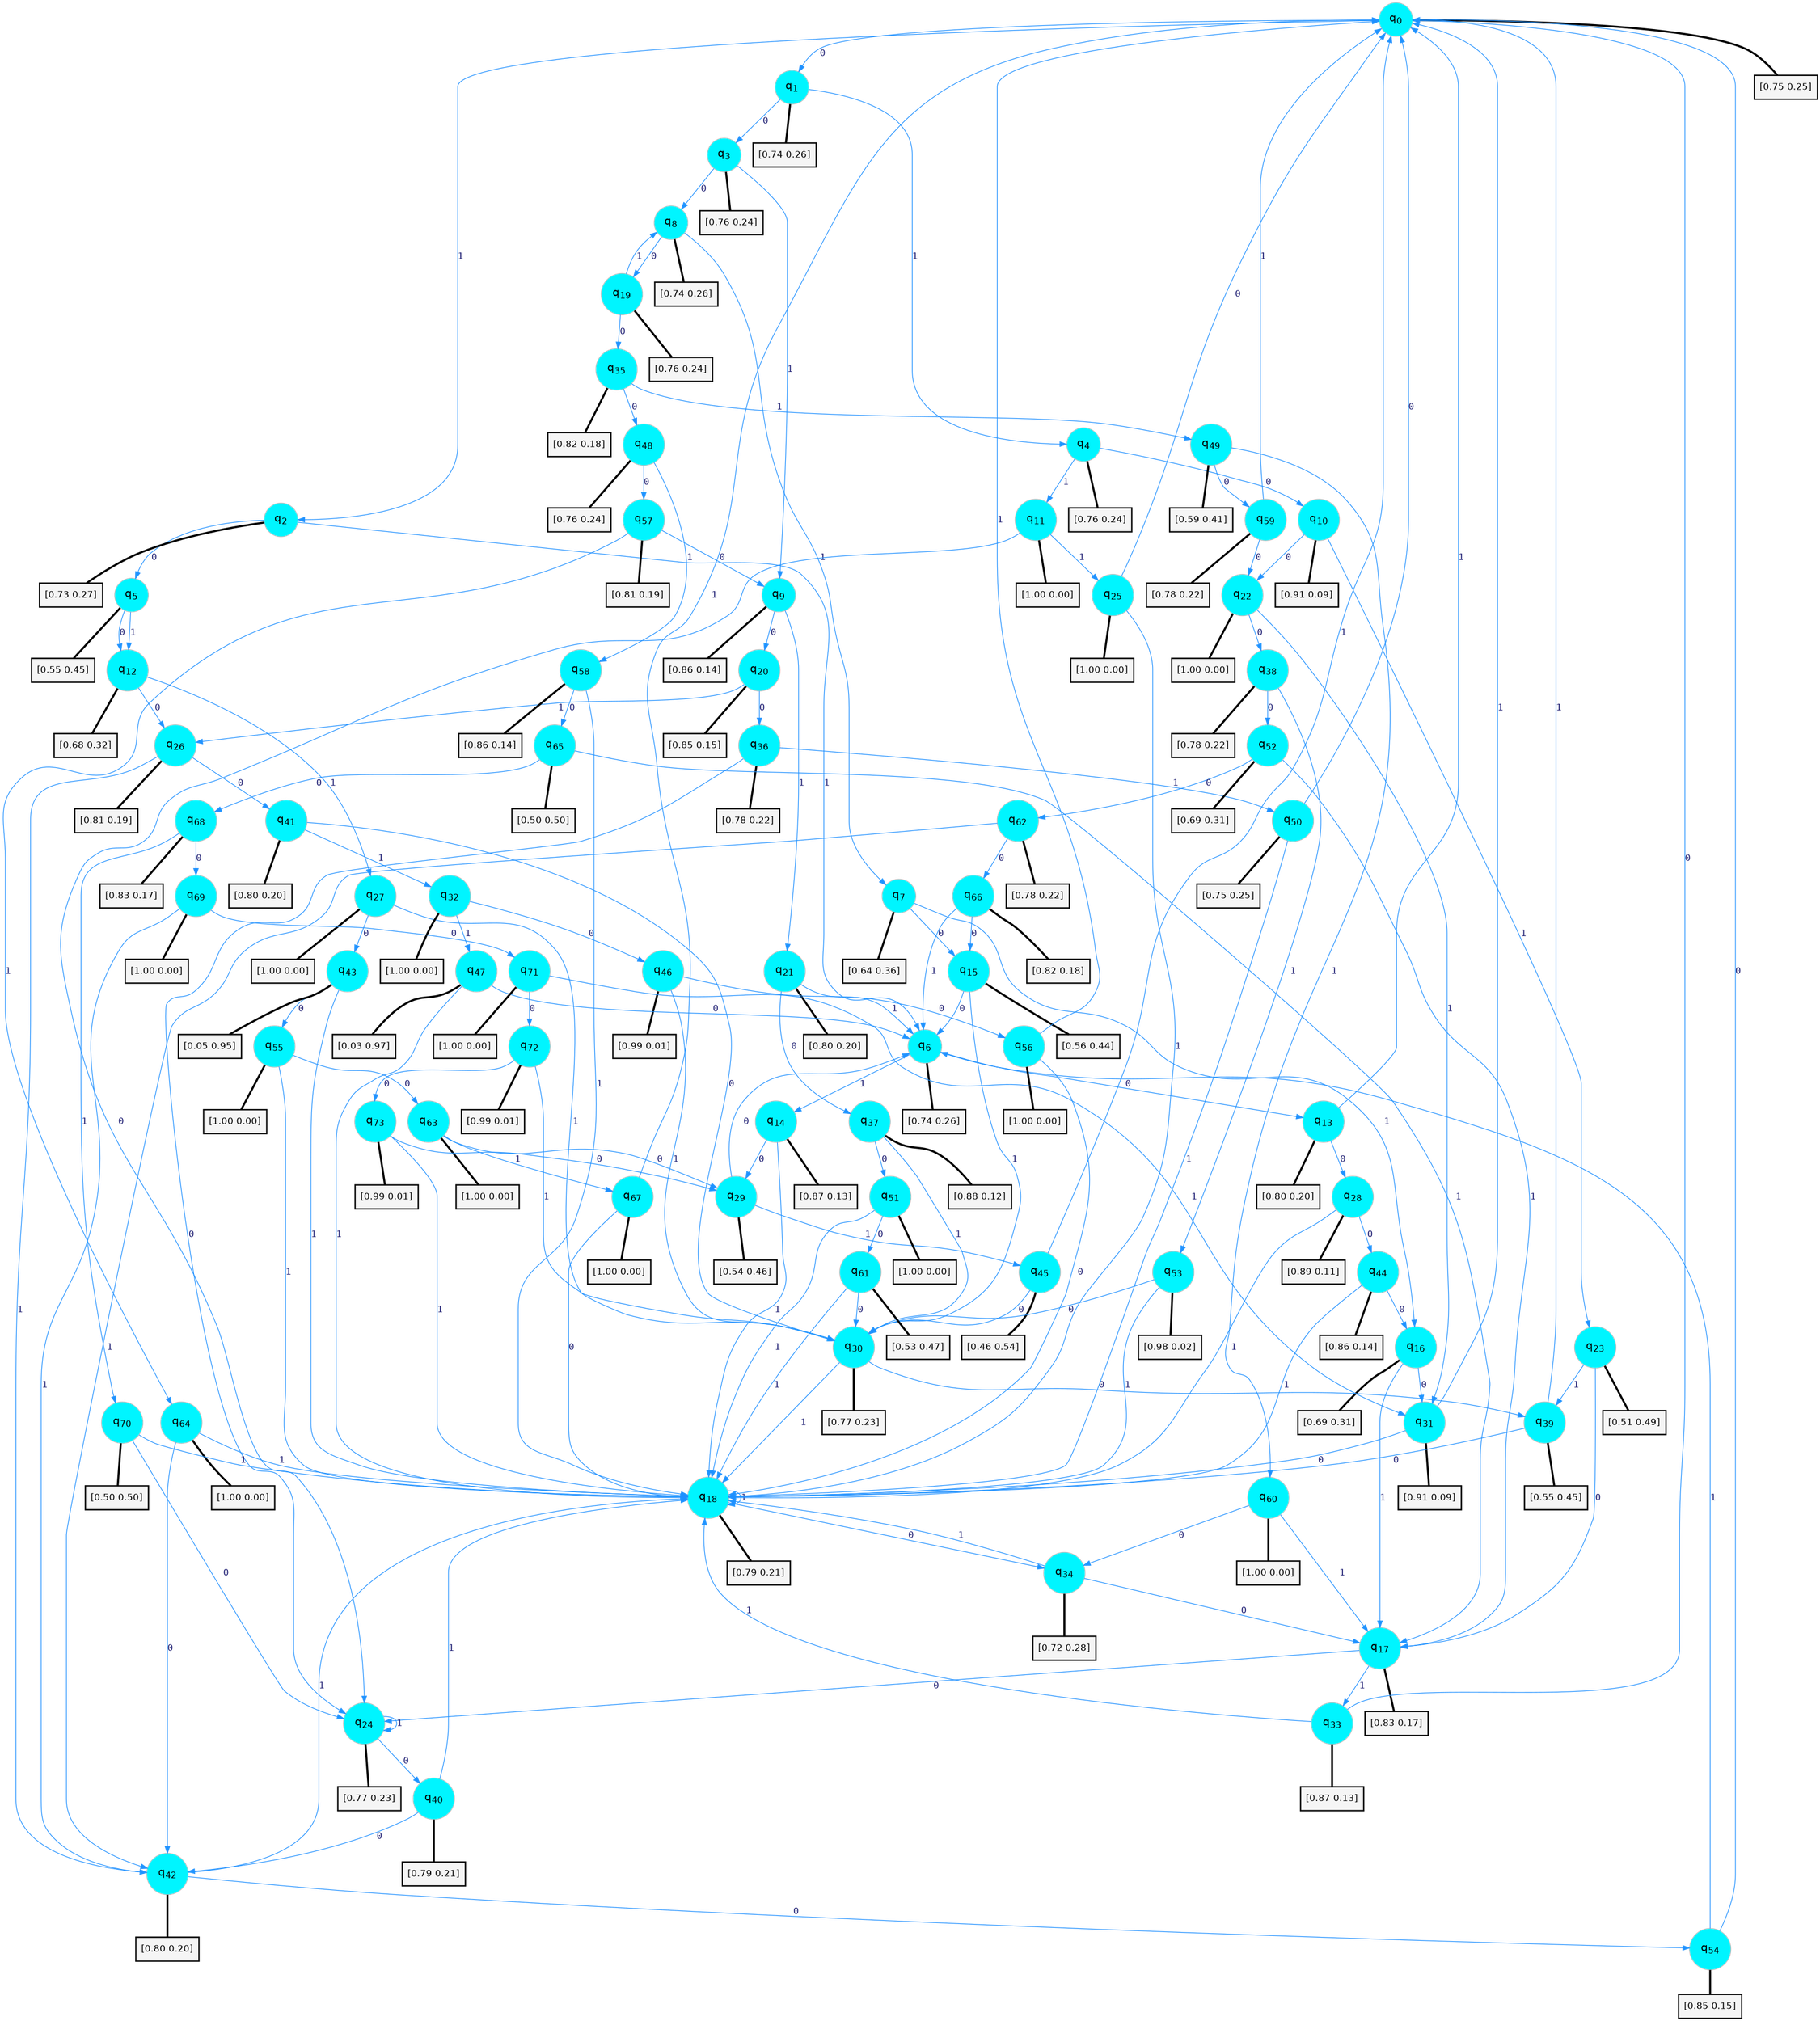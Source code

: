 digraph G {
graph [
bgcolor=transparent, dpi=300, rankdir=TD, size="40,25"];
node [
color=gray, fillcolor=turquoise1, fontcolor=black, fontname=Helvetica, fontsize=16, fontweight=bold, shape=circle, style=filled];
edge [
arrowsize=1, color=dodgerblue1, fontcolor=midnightblue, fontname=courier, fontweight=bold, penwidth=1, style=solid, weight=20];
0[label=<q<SUB>0</SUB>>];
1[label=<q<SUB>1</SUB>>];
2[label=<q<SUB>2</SUB>>];
3[label=<q<SUB>3</SUB>>];
4[label=<q<SUB>4</SUB>>];
5[label=<q<SUB>5</SUB>>];
6[label=<q<SUB>6</SUB>>];
7[label=<q<SUB>7</SUB>>];
8[label=<q<SUB>8</SUB>>];
9[label=<q<SUB>9</SUB>>];
10[label=<q<SUB>10</SUB>>];
11[label=<q<SUB>11</SUB>>];
12[label=<q<SUB>12</SUB>>];
13[label=<q<SUB>13</SUB>>];
14[label=<q<SUB>14</SUB>>];
15[label=<q<SUB>15</SUB>>];
16[label=<q<SUB>16</SUB>>];
17[label=<q<SUB>17</SUB>>];
18[label=<q<SUB>18</SUB>>];
19[label=<q<SUB>19</SUB>>];
20[label=<q<SUB>20</SUB>>];
21[label=<q<SUB>21</SUB>>];
22[label=<q<SUB>22</SUB>>];
23[label=<q<SUB>23</SUB>>];
24[label=<q<SUB>24</SUB>>];
25[label=<q<SUB>25</SUB>>];
26[label=<q<SUB>26</SUB>>];
27[label=<q<SUB>27</SUB>>];
28[label=<q<SUB>28</SUB>>];
29[label=<q<SUB>29</SUB>>];
30[label=<q<SUB>30</SUB>>];
31[label=<q<SUB>31</SUB>>];
32[label=<q<SUB>32</SUB>>];
33[label=<q<SUB>33</SUB>>];
34[label=<q<SUB>34</SUB>>];
35[label=<q<SUB>35</SUB>>];
36[label=<q<SUB>36</SUB>>];
37[label=<q<SUB>37</SUB>>];
38[label=<q<SUB>38</SUB>>];
39[label=<q<SUB>39</SUB>>];
40[label=<q<SUB>40</SUB>>];
41[label=<q<SUB>41</SUB>>];
42[label=<q<SUB>42</SUB>>];
43[label=<q<SUB>43</SUB>>];
44[label=<q<SUB>44</SUB>>];
45[label=<q<SUB>45</SUB>>];
46[label=<q<SUB>46</SUB>>];
47[label=<q<SUB>47</SUB>>];
48[label=<q<SUB>48</SUB>>];
49[label=<q<SUB>49</SUB>>];
50[label=<q<SUB>50</SUB>>];
51[label=<q<SUB>51</SUB>>];
52[label=<q<SUB>52</SUB>>];
53[label=<q<SUB>53</SUB>>];
54[label=<q<SUB>54</SUB>>];
55[label=<q<SUB>55</SUB>>];
56[label=<q<SUB>56</SUB>>];
57[label=<q<SUB>57</SUB>>];
58[label=<q<SUB>58</SUB>>];
59[label=<q<SUB>59</SUB>>];
60[label=<q<SUB>60</SUB>>];
61[label=<q<SUB>61</SUB>>];
62[label=<q<SUB>62</SUB>>];
63[label=<q<SUB>63</SUB>>];
64[label=<q<SUB>64</SUB>>];
65[label=<q<SUB>65</SUB>>];
66[label=<q<SUB>66</SUB>>];
67[label=<q<SUB>67</SUB>>];
68[label=<q<SUB>68</SUB>>];
69[label=<q<SUB>69</SUB>>];
70[label=<q<SUB>70</SUB>>];
71[label=<q<SUB>71</SUB>>];
72[label=<q<SUB>72</SUB>>];
73[label=<q<SUB>73</SUB>>];
74[label="[0.75 0.25]", shape=box,fontcolor=black, fontname=Helvetica, fontsize=14, penwidth=2, fillcolor=whitesmoke,color=black];
75[label="[0.74 0.26]", shape=box,fontcolor=black, fontname=Helvetica, fontsize=14, penwidth=2, fillcolor=whitesmoke,color=black];
76[label="[0.73 0.27]", shape=box,fontcolor=black, fontname=Helvetica, fontsize=14, penwidth=2, fillcolor=whitesmoke,color=black];
77[label="[0.76 0.24]", shape=box,fontcolor=black, fontname=Helvetica, fontsize=14, penwidth=2, fillcolor=whitesmoke,color=black];
78[label="[0.76 0.24]", shape=box,fontcolor=black, fontname=Helvetica, fontsize=14, penwidth=2, fillcolor=whitesmoke,color=black];
79[label="[0.55 0.45]", shape=box,fontcolor=black, fontname=Helvetica, fontsize=14, penwidth=2, fillcolor=whitesmoke,color=black];
80[label="[0.74 0.26]", shape=box,fontcolor=black, fontname=Helvetica, fontsize=14, penwidth=2, fillcolor=whitesmoke,color=black];
81[label="[0.64 0.36]", shape=box,fontcolor=black, fontname=Helvetica, fontsize=14, penwidth=2, fillcolor=whitesmoke,color=black];
82[label="[0.74 0.26]", shape=box,fontcolor=black, fontname=Helvetica, fontsize=14, penwidth=2, fillcolor=whitesmoke,color=black];
83[label="[0.86 0.14]", shape=box,fontcolor=black, fontname=Helvetica, fontsize=14, penwidth=2, fillcolor=whitesmoke,color=black];
84[label="[0.91 0.09]", shape=box,fontcolor=black, fontname=Helvetica, fontsize=14, penwidth=2, fillcolor=whitesmoke,color=black];
85[label="[1.00 0.00]", shape=box,fontcolor=black, fontname=Helvetica, fontsize=14, penwidth=2, fillcolor=whitesmoke,color=black];
86[label="[0.68 0.32]", shape=box,fontcolor=black, fontname=Helvetica, fontsize=14, penwidth=2, fillcolor=whitesmoke,color=black];
87[label="[0.80 0.20]", shape=box,fontcolor=black, fontname=Helvetica, fontsize=14, penwidth=2, fillcolor=whitesmoke,color=black];
88[label="[0.87 0.13]", shape=box,fontcolor=black, fontname=Helvetica, fontsize=14, penwidth=2, fillcolor=whitesmoke,color=black];
89[label="[0.56 0.44]", shape=box,fontcolor=black, fontname=Helvetica, fontsize=14, penwidth=2, fillcolor=whitesmoke,color=black];
90[label="[0.69 0.31]", shape=box,fontcolor=black, fontname=Helvetica, fontsize=14, penwidth=2, fillcolor=whitesmoke,color=black];
91[label="[0.83 0.17]", shape=box,fontcolor=black, fontname=Helvetica, fontsize=14, penwidth=2, fillcolor=whitesmoke,color=black];
92[label="[0.79 0.21]", shape=box,fontcolor=black, fontname=Helvetica, fontsize=14, penwidth=2, fillcolor=whitesmoke,color=black];
93[label="[0.76 0.24]", shape=box,fontcolor=black, fontname=Helvetica, fontsize=14, penwidth=2, fillcolor=whitesmoke,color=black];
94[label="[0.85 0.15]", shape=box,fontcolor=black, fontname=Helvetica, fontsize=14, penwidth=2, fillcolor=whitesmoke,color=black];
95[label="[0.80 0.20]", shape=box,fontcolor=black, fontname=Helvetica, fontsize=14, penwidth=2, fillcolor=whitesmoke,color=black];
96[label="[1.00 0.00]", shape=box,fontcolor=black, fontname=Helvetica, fontsize=14, penwidth=2, fillcolor=whitesmoke,color=black];
97[label="[0.51 0.49]", shape=box,fontcolor=black, fontname=Helvetica, fontsize=14, penwidth=2, fillcolor=whitesmoke,color=black];
98[label="[0.77 0.23]", shape=box,fontcolor=black, fontname=Helvetica, fontsize=14, penwidth=2, fillcolor=whitesmoke,color=black];
99[label="[1.00 0.00]", shape=box,fontcolor=black, fontname=Helvetica, fontsize=14, penwidth=2, fillcolor=whitesmoke,color=black];
100[label="[0.81 0.19]", shape=box,fontcolor=black, fontname=Helvetica, fontsize=14, penwidth=2, fillcolor=whitesmoke,color=black];
101[label="[1.00 0.00]", shape=box,fontcolor=black, fontname=Helvetica, fontsize=14, penwidth=2, fillcolor=whitesmoke,color=black];
102[label="[0.89 0.11]", shape=box,fontcolor=black, fontname=Helvetica, fontsize=14, penwidth=2, fillcolor=whitesmoke,color=black];
103[label="[0.54 0.46]", shape=box,fontcolor=black, fontname=Helvetica, fontsize=14, penwidth=2, fillcolor=whitesmoke,color=black];
104[label="[0.77 0.23]", shape=box,fontcolor=black, fontname=Helvetica, fontsize=14, penwidth=2, fillcolor=whitesmoke,color=black];
105[label="[0.91 0.09]", shape=box,fontcolor=black, fontname=Helvetica, fontsize=14, penwidth=2, fillcolor=whitesmoke,color=black];
106[label="[1.00 0.00]", shape=box,fontcolor=black, fontname=Helvetica, fontsize=14, penwidth=2, fillcolor=whitesmoke,color=black];
107[label="[0.87 0.13]", shape=box,fontcolor=black, fontname=Helvetica, fontsize=14, penwidth=2, fillcolor=whitesmoke,color=black];
108[label="[0.72 0.28]", shape=box,fontcolor=black, fontname=Helvetica, fontsize=14, penwidth=2, fillcolor=whitesmoke,color=black];
109[label="[0.82 0.18]", shape=box,fontcolor=black, fontname=Helvetica, fontsize=14, penwidth=2, fillcolor=whitesmoke,color=black];
110[label="[0.78 0.22]", shape=box,fontcolor=black, fontname=Helvetica, fontsize=14, penwidth=2, fillcolor=whitesmoke,color=black];
111[label="[0.88 0.12]", shape=box,fontcolor=black, fontname=Helvetica, fontsize=14, penwidth=2, fillcolor=whitesmoke,color=black];
112[label="[0.78 0.22]", shape=box,fontcolor=black, fontname=Helvetica, fontsize=14, penwidth=2, fillcolor=whitesmoke,color=black];
113[label="[0.55 0.45]", shape=box,fontcolor=black, fontname=Helvetica, fontsize=14, penwidth=2, fillcolor=whitesmoke,color=black];
114[label="[0.79 0.21]", shape=box,fontcolor=black, fontname=Helvetica, fontsize=14, penwidth=2, fillcolor=whitesmoke,color=black];
115[label="[0.80 0.20]", shape=box,fontcolor=black, fontname=Helvetica, fontsize=14, penwidth=2, fillcolor=whitesmoke,color=black];
116[label="[0.80 0.20]", shape=box,fontcolor=black, fontname=Helvetica, fontsize=14, penwidth=2, fillcolor=whitesmoke,color=black];
117[label="[0.05 0.95]", shape=box,fontcolor=black, fontname=Helvetica, fontsize=14, penwidth=2, fillcolor=whitesmoke,color=black];
118[label="[0.86 0.14]", shape=box,fontcolor=black, fontname=Helvetica, fontsize=14, penwidth=2, fillcolor=whitesmoke,color=black];
119[label="[0.46 0.54]", shape=box,fontcolor=black, fontname=Helvetica, fontsize=14, penwidth=2, fillcolor=whitesmoke,color=black];
120[label="[0.99 0.01]", shape=box,fontcolor=black, fontname=Helvetica, fontsize=14, penwidth=2, fillcolor=whitesmoke,color=black];
121[label="[0.03 0.97]", shape=box,fontcolor=black, fontname=Helvetica, fontsize=14, penwidth=2, fillcolor=whitesmoke,color=black];
122[label="[0.76 0.24]", shape=box,fontcolor=black, fontname=Helvetica, fontsize=14, penwidth=2, fillcolor=whitesmoke,color=black];
123[label="[0.59 0.41]", shape=box,fontcolor=black, fontname=Helvetica, fontsize=14, penwidth=2, fillcolor=whitesmoke,color=black];
124[label="[0.75 0.25]", shape=box,fontcolor=black, fontname=Helvetica, fontsize=14, penwidth=2, fillcolor=whitesmoke,color=black];
125[label="[1.00 0.00]", shape=box,fontcolor=black, fontname=Helvetica, fontsize=14, penwidth=2, fillcolor=whitesmoke,color=black];
126[label="[0.69 0.31]", shape=box,fontcolor=black, fontname=Helvetica, fontsize=14, penwidth=2, fillcolor=whitesmoke,color=black];
127[label="[0.98 0.02]", shape=box,fontcolor=black, fontname=Helvetica, fontsize=14, penwidth=2, fillcolor=whitesmoke,color=black];
128[label="[0.85 0.15]", shape=box,fontcolor=black, fontname=Helvetica, fontsize=14, penwidth=2, fillcolor=whitesmoke,color=black];
129[label="[1.00 0.00]", shape=box,fontcolor=black, fontname=Helvetica, fontsize=14, penwidth=2, fillcolor=whitesmoke,color=black];
130[label="[1.00 0.00]", shape=box,fontcolor=black, fontname=Helvetica, fontsize=14, penwidth=2, fillcolor=whitesmoke,color=black];
131[label="[0.81 0.19]", shape=box,fontcolor=black, fontname=Helvetica, fontsize=14, penwidth=2, fillcolor=whitesmoke,color=black];
132[label="[0.86 0.14]", shape=box,fontcolor=black, fontname=Helvetica, fontsize=14, penwidth=2, fillcolor=whitesmoke,color=black];
133[label="[0.78 0.22]", shape=box,fontcolor=black, fontname=Helvetica, fontsize=14, penwidth=2, fillcolor=whitesmoke,color=black];
134[label="[1.00 0.00]", shape=box,fontcolor=black, fontname=Helvetica, fontsize=14, penwidth=2, fillcolor=whitesmoke,color=black];
135[label="[0.53 0.47]", shape=box,fontcolor=black, fontname=Helvetica, fontsize=14, penwidth=2, fillcolor=whitesmoke,color=black];
136[label="[0.78 0.22]", shape=box,fontcolor=black, fontname=Helvetica, fontsize=14, penwidth=2, fillcolor=whitesmoke,color=black];
137[label="[1.00 0.00]", shape=box,fontcolor=black, fontname=Helvetica, fontsize=14, penwidth=2, fillcolor=whitesmoke,color=black];
138[label="[1.00 0.00]", shape=box,fontcolor=black, fontname=Helvetica, fontsize=14, penwidth=2, fillcolor=whitesmoke,color=black];
139[label="[0.50 0.50]", shape=box,fontcolor=black, fontname=Helvetica, fontsize=14, penwidth=2, fillcolor=whitesmoke,color=black];
140[label="[0.82 0.18]", shape=box,fontcolor=black, fontname=Helvetica, fontsize=14, penwidth=2, fillcolor=whitesmoke,color=black];
141[label="[1.00 0.00]", shape=box,fontcolor=black, fontname=Helvetica, fontsize=14, penwidth=2, fillcolor=whitesmoke,color=black];
142[label="[0.83 0.17]", shape=box,fontcolor=black, fontname=Helvetica, fontsize=14, penwidth=2, fillcolor=whitesmoke,color=black];
143[label="[1.00 0.00]", shape=box,fontcolor=black, fontname=Helvetica, fontsize=14, penwidth=2, fillcolor=whitesmoke,color=black];
144[label="[0.50 0.50]", shape=box,fontcolor=black, fontname=Helvetica, fontsize=14, penwidth=2, fillcolor=whitesmoke,color=black];
145[label="[1.00 0.00]", shape=box,fontcolor=black, fontname=Helvetica, fontsize=14, penwidth=2, fillcolor=whitesmoke,color=black];
146[label="[0.99 0.01]", shape=box,fontcolor=black, fontname=Helvetica, fontsize=14, penwidth=2, fillcolor=whitesmoke,color=black];
147[label="[0.99 0.01]", shape=box,fontcolor=black, fontname=Helvetica, fontsize=14, penwidth=2, fillcolor=whitesmoke,color=black];
0->1 [label=0];
0->2 [label=1];
0->74 [arrowhead=none, penwidth=3,color=black];
1->3 [label=0];
1->4 [label=1];
1->75 [arrowhead=none, penwidth=3,color=black];
2->5 [label=0];
2->6 [label=1];
2->76 [arrowhead=none, penwidth=3,color=black];
3->8 [label=0];
3->9 [label=1];
3->77 [arrowhead=none, penwidth=3,color=black];
4->10 [label=0];
4->11 [label=1];
4->78 [arrowhead=none, penwidth=3,color=black];
5->12 [label=0];
5->12 [label=1];
5->79 [arrowhead=none, penwidth=3,color=black];
6->13 [label=0];
6->14 [label=1];
6->80 [arrowhead=none, penwidth=3,color=black];
7->15 [label=0];
7->16 [label=1];
7->81 [arrowhead=none, penwidth=3,color=black];
8->19 [label=0];
8->7 [label=1];
8->82 [arrowhead=none, penwidth=3,color=black];
9->20 [label=0];
9->21 [label=1];
9->83 [arrowhead=none, penwidth=3,color=black];
10->22 [label=0];
10->23 [label=1];
10->84 [arrowhead=none, penwidth=3,color=black];
11->24 [label=0];
11->25 [label=1];
11->85 [arrowhead=none, penwidth=3,color=black];
12->26 [label=0];
12->27 [label=1];
12->86 [arrowhead=none, penwidth=3,color=black];
13->28 [label=0];
13->0 [label=1];
13->87 [arrowhead=none, penwidth=3,color=black];
14->29 [label=0];
14->18 [label=1];
14->88 [arrowhead=none, penwidth=3,color=black];
15->6 [label=0];
15->30 [label=1];
15->89 [arrowhead=none, penwidth=3,color=black];
16->31 [label=0];
16->17 [label=1];
16->90 [arrowhead=none, penwidth=3,color=black];
17->24 [label=0];
17->33 [label=1];
17->91 [arrowhead=none, penwidth=3,color=black];
18->34 [label=0];
18->18 [label=1];
18->92 [arrowhead=none, penwidth=3,color=black];
19->35 [label=0];
19->8 [label=1];
19->93 [arrowhead=none, penwidth=3,color=black];
20->36 [label=0];
20->26 [label=1];
20->94 [arrowhead=none, penwidth=3,color=black];
21->37 [label=0];
21->6 [label=1];
21->95 [arrowhead=none, penwidth=3,color=black];
22->38 [label=0];
22->31 [label=1];
22->96 [arrowhead=none, penwidth=3,color=black];
23->17 [label=0];
23->39 [label=1];
23->97 [arrowhead=none, penwidth=3,color=black];
24->40 [label=0];
24->24 [label=1];
24->98 [arrowhead=none, penwidth=3,color=black];
25->0 [label=0];
25->18 [label=1];
25->99 [arrowhead=none, penwidth=3,color=black];
26->41 [label=0];
26->42 [label=1];
26->100 [arrowhead=none, penwidth=3,color=black];
27->43 [label=0];
27->30 [label=1];
27->101 [arrowhead=none, penwidth=3,color=black];
28->44 [label=0];
28->18 [label=1];
28->102 [arrowhead=none, penwidth=3,color=black];
29->6 [label=0];
29->45 [label=1];
29->103 [arrowhead=none, penwidth=3,color=black];
30->39 [label=0];
30->18 [label=1];
30->104 [arrowhead=none, penwidth=3,color=black];
31->18 [label=0];
31->0 [label=1];
31->105 [arrowhead=none, penwidth=3,color=black];
32->46 [label=0];
32->47 [label=1];
32->106 [arrowhead=none, penwidth=3,color=black];
33->0 [label=0];
33->18 [label=1];
33->107 [arrowhead=none, penwidth=3,color=black];
34->17 [label=0];
34->18 [label=1];
34->108 [arrowhead=none, penwidth=3,color=black];
35->48 [label=0];
35->49 [label=1];
35->109 [arrowhead=none, penwidth=3,color=black];
36->24 [label=0];
36->50 [label=1];
36->110 [arrowhead=none, penwidth=3,color=black];
37->51 [label=0];
37->30 [label=1];
37->111 [arrowhead=none, penwidth=3,color=black];
38->52 [label=0];
38->53 [label=1];
38->112 [arrowhead=none, penwidth=3,color=black];
39->18 [label=0];
39->0 [label=1];
39->113 [arrowhead=none, penwidth=3,color=black];
40->42 [label=0];
40->18 [label=1];
40->114 [arrowhead=none, penwidth=3,color=black];
41->30 [label=0];
41->32 [label=1];
41->115 [arrowhead=none, penwidth=3,color=black];
42->54 [label=0];
42->18 [label=1];
42->116 [arrowhead=none, penwidth=3,color=black];
43->55 [label=0];
43->18 [label=1];
43->117 [arrowhead=none, penwidth=3,color=black];
44->16 [label=0];
44->18 [label=1];
44->118 [arrowhead=none, penwidth=3,color=black];
45->30 [label=0];
45->0 [label=1];
45->119 [arrowhead=none, penwidth=3,color=black];
46->56 [label=0];
46->30 [label=1];
46->120 [arrowhead=none, penwidth=3,color=black];
47->6 [label=0];
47->18 [label=1];
47->121 [arrowhead=none, penwidth=3,color=black];
48->57 [label=0];
48->58 [label=1];
48->122 [arrowhead=none, penwidth=3,color=black];
49->59 [label=0];
49->60 [label=1];
49->123 [arrowhead=none, penwidth=3,color=black];
50->0 [label=0];
50->18 [label=1];
50->124 [arrowhead=none, penwidth=3,color=black];
51->61 [label=0];
51->18 [label=1];
51->125 [arrowhead=none, penwidth=3,color=black];
52->62 [label=0];
52->17 [label=1];
52->126 [arrowhead=none, penwidth=3,color=black];
53->30 [label=0];
53->18 [label=1];
53->127 [arrowhead=none, penwidth=3,color=black];
54->0 [label=0];
54->6 [label=1];
54->128 [arrowhead=none, penwidth=3,color=black];
55->63 [label=0];
55->18 [label=1];
55->129 [arrowhead=none, penwidth=3,color=black];
56->18 [label=0];
56->0 [label=1];
56->130 [arrowhead=none, penwidth=3,color=black];
57->9 [label=0];
57->64 [label=1];
57->131 [arrowhead=none, penwidth=3,color=black];
58->65 [label=0];
58->18 [label=1];
58->132 [arrowhead=none, penwidth=3,color=black];
59->22 [label=0];
59->0 [label=1];
59->133 [arrowhead=none, penwidth=3,color=black];
60->34 [label=0];
60->17 [label=1];
60->134 [arrowhead=none, penwidth=3,color=black];
61->30 [label=0];
61->18 [label=1];
61->135 [arrowhead=none, penwidth=3,color=black];
62->66 [label=0];
62->42 [label=1];
62->136 [arrowhead=none, penwidth=3,color=black];
63->29 [label=0];
63->67 [label=1];
63->137 [arrowhead=none, penwidth=3,color=black];
64->42 [label=0];
64->18 [label=1];
64->138 [arrowhead=none, penwidth=3,color=black];
65->68 [label=0];
65->17 [label=1];
65->139 [arrowhead=none, penwidth=3,color=black];
66->15 [label=0];
66->6 [label=1];
66->140 [arrowhead=none, penwidth=3,color=black];
67->18 [label=0];
67->0 [label=1];
67->141 [arrowhead=none, penwidth=3,color=black];
68->69 [label=0];
68->70 [label=1];
68->142 [arrowhead=none, penwidth=3,color=black];
69->71 [label=0];
69->42 [label=1];
69->143 [arrowhead=none, penwidth=3,color=black];
70->24 [label=0];
70->18 [label=1];
70->144 [arrowhead=none, penwidth=3,color=black];
71->72 [label=0];
71->31 [label=1];
71->145 [arrowhead=none, penwidth=3,color=black];
72->73 [label=0];
72->30 [label=1];
72->146 [arrowhead=none, penwidth=3,color=black];
73->29 [label=0];
73->18 [label=1];
73->147 [arrowhead=none, penwidth=3,color=black];
}
